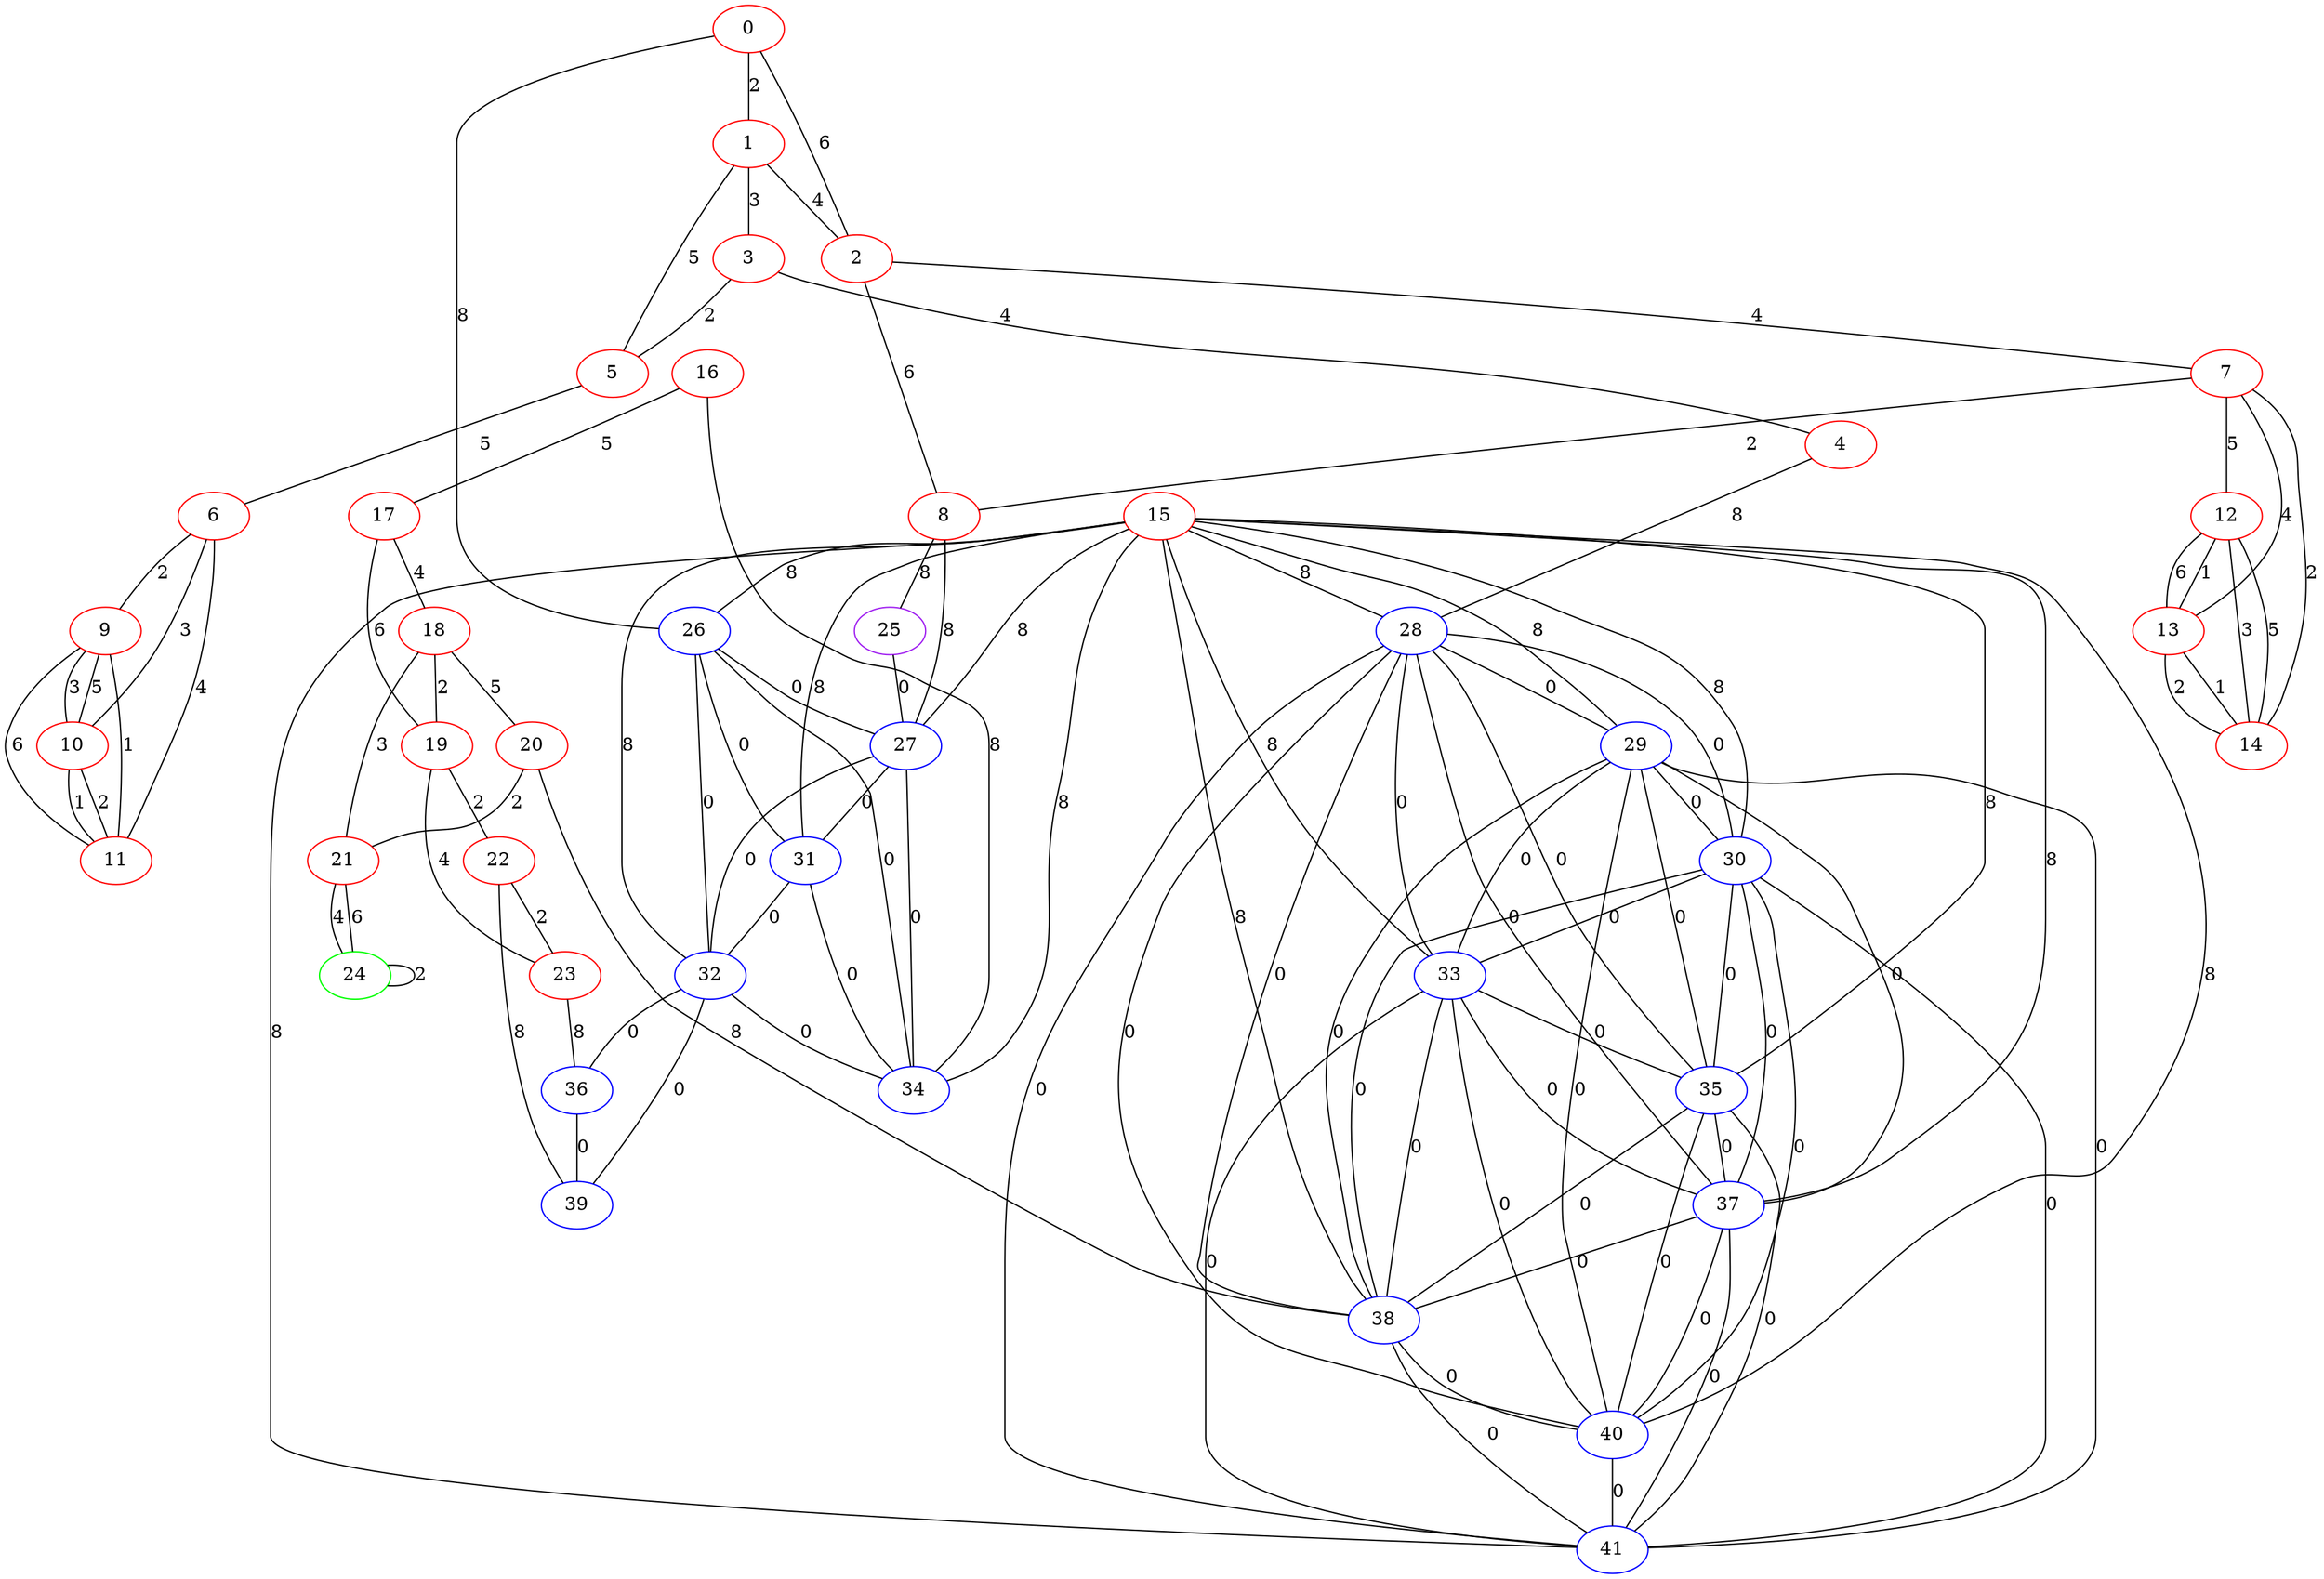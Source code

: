 graph "" {
0 [color=red, weight=1];
1 [color=red, weight=1];
2 [color=red, weight=1];
3 [color=red, weight=1];
4 [color=red, weight=1];
5 [color=red, weight=1];
6 [color=red, weight=1];
7 [color=red, weight=1];
8 [color=red, weight=1];
9 [color=red, weight=1];
10 [color=red, weight=1];
11 [color=red, weight=1];
12 [color=red, weight=1];
13 [color=red, weight=1];
14 [color=red, weight=1];
15 [color=red, weight=1];
16 [color=red, weight=1];
17 [color=red, weight=1];
18 [color=red, weight=1];
19 [color=red, weight=1];
20 [color=red, weight=1];
21 [color=red, weight=1];
22 [color=red, weight=1];
23 [color=red, weight=1];
24 [color=green, weight=2];
25 [color=purple, weight=4];
26 [color=blue, weight=3];
27 [color=blue, weight=3];
28 [color=blue, weight=3];
29 [color=blue, weight=3];
30 [color=blue, weight=3];
31 [color=blue, weight=3];
32 [color=blue, weight=3];
33 [color=blue, weight=3];
34 [color=blue, weight=3];
35 [color=blue, weight=3];
36 [color=blue, weight=3];
37 [color=blue, weight=3];
38 [color=blue, weight=3];
39 [color=blue, weight=3];
40 [color=blue, weight=3];
41 [color=blue, weight=3];
0 -- 1  [key=0, label=2];
0 -- 2  [key=0, label=6];
0 -- 26  [key=0, label=8];
1 -- 2  [key=0, label=4];
1 -- 3  [key=0, label=3];
1 -- 5  [key=0, label=5];
2 -- 8  [key=0, label=6];
2 -- 7  [key=0, label=4];
3 -- 4  [key=0, label=4];
3 -- 5  [key=0, label=2];
4 -- 28  [key=0, label=8];
5 -- 6  [key=0, label=5];
6 -- 9  [key=0, label=2];
6 -- 10  [key=0, label=3];
6 -- 11  [key=0, label=4];
7 -- 8  [key=0, label=2];
7 -- 12  [key=0, label=5];
7 -- 13  [key=0, label=4];
7 -- 14  [key=0, label=2];
8 -- 25  [key=0, label=8];
8 -- 27  [key=0, label=8];
9 -- 10  [key=0, label=3];
9 -- 10  [key=1, label=5];
9 -- 11  [key=0, label=1];
9 -- 11  [key=1, label=6];
10 -- 11  [key=0, label=2];
10 -- 11  [key=1, label=1];
12 -- 13  [key=0, label=1];
12 -- 13  [key=1, label=6];
12 -- 14  [key=0, label=3];
12 -- 14  [key=1, label=5];
13 -- 14  [key=0, label=2];
13 -- 14  [key=1, label=1];
15 -- 32  [key=0, label=8];
15 -- 33  [key=0, label=8];
15 -- 34  [key=0, label=8];
15 -- 35  [key=0, label=8];
15 -- 37  [key=0, label=8];
15 -- 38  [key=0, label=8];
15 -- 40  [key=0, label=8];
15 -- 41  [key=0, label=8];
15 -- 26  [key=0, label=8];
15 -- 27  [key=0, label=8];
15 -- 28  [key=0, label=8];
15 -- 29  [key=0, label=8];
15 -- 30  [key=0, label=8];
15 -- 31  [key=0, label=8];
16 -- 17  [key=0, label=5];
16 -- 34  [key=0, label=8];
17 -- 18  [key=0, label=4];
17 -- 19  [key=0, label=6];
18 -- 19  [key=0, label=2];
18 -- 20  [key=0, label=5];
18 -- 21  [key=0, label=3];
19 -- 22  [key=0, label=2];
19 -- 23  [key=0, label=4];
20 -- 21  [key=0, label=2];
20 -- 38  [key=0, label=8];
21 -- 24  [key=0, label=6];
21 -- 24  [key=1, label=4];
22 -- 39  [key=0, label=8];
22 -- 23  [key=0, label=2];
23 -- 36  [key=0, label=8];
24 -- 24  [key=0, label=2];
25 -- 27  [key=0, label=0];
26 -- 32  [key=0, label=0];
26 -- 34  [key=0, label=0];
26 -- 27  [key=0, label=0];
26 -- 31  [key=0, label=0];
27 -- 32  [key=0, label=0];
27 -- 34  [key=0, label=0];
27 -- 31  [key=0, label=0];
28 -- 33  [key=0, label=0];
28 -- 35  [key=0, label=0];
28 -- 37  [key=0, label=0];
28 -- 38  [key=0, label=0];
28 -- 40  [key=0, label=0];
28 -- 41  [key=0, label=0];
28 -- 29  [key=0, label=0];
28 -- 30  [key=0, label=0];
29 -- 33  [key=0, label=0];
29 -- 35  [key=0, label=0];
29 -- 37  [key=0, label=0];
29 -- 38  [key=0, label=0];
29 -- 40  [key=0, label=0];
29 -- 41  [key=0, label=0];
29 -- 30  [key=0, label=0];
30 -- 33  [key=0, label=0];
30 -- 35  [key=0, label=0];
30 -- 37  [key=0, label=0];
30 -- 38  [key=0, label=0];
30 -- 40  [key=0, label=0];
30 -- 41  [key=0, label=0];
31 -- 32  [key=0, label=0];
31 -- 34  [key=0, label=0];
32 -- 34  [key=0, label=0];
32 -- 36  [key=0, label=0];
32 -- 39  [key=0, label=0];
33 -- 35  [key=0, label=0];
33 -- 37  [key=0, label=0];
33 -- 38  [key=0, label=0];
33 -- 40  [key=0, label=0];
33 -- 41  [key=0, label=0];
35 -- 37  [key=0, label=0];
35 -- 38  [key=0, label=0];
35 -- 40  [key=0, label=0];
35 -- 41  [key=0, label=0];
36 -- 39  [key=0, label=0];
37 -- 38  [key=0, label=0];
37 -- 40  [key=0, label=0];
37 -- 41  [key=0, label=0];
38 -- 40  [key=0, label=0];
38 -- 41  [key=0, label=0];
40 -- 41  [key=0, label=0];
}

